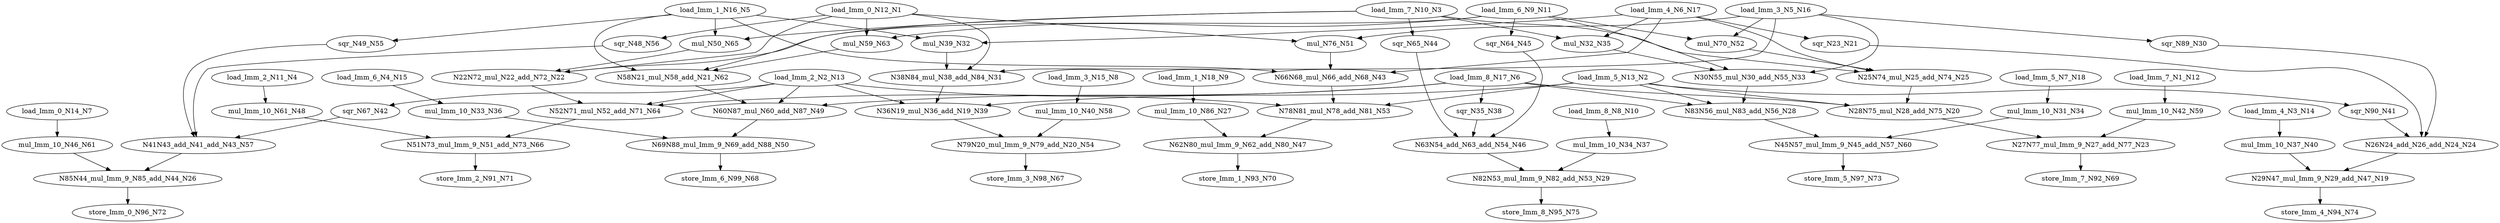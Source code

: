 digraph graphname {
N55 [color="black", label="sqr_N49_N55"];
N74 [color="black", label="store_Imm_4_N94_N74"];
N70 [color="black", label="store_Imm_1_N93_N70"];
N54 [color="black", label="N79N20_mul_Imm_9_N79_add_N20_N54"];
N73 [color="black", label="store_Imm_5_N97_N73"];
N69 [color="black", label="store_Imm_7_N92_N69"];
N58 [color="black", label="mul_Imm_10_N40_N58"];
N68 [color="black", label="store_Imm_6_N99_N68"];
N49 [color="black", label="N60N87_mul_N60_add_N87_N49"];
N48 [color="black", label="mul_Imm_10_N61_N48"];
N65 [color="black", label="mul_N50_N65"];
N64 [color="black", label="N52N71_mul_N52_add_N71_N64"];
N63 [color="black", label="mul_N59_N63"];
N62 [color="black", label="N58N21_mul_N58_add_N21_N62"];
N61 [color="black", label="mul_Imm_10_N46_N61"];
N60 [color="black", label="N45N57_mul_Imm_9_N45_add_N57_N60"];
N41 [color="black", label="sqr_N90_N41"];
N40 [color="black", label="mul_Imm_10_N37_N40"];
N43 [color="black", label="N66N68_mul_N66_add_N68_N43"];
N42 [color="black", label="sqr_N67_N42"];
N45 [color="black", label="sqr_N64_N45"];
N44 [color="black", label="sqr_N65_N44"];
N47 [color="black", label="N62N80_mul_Imm_9_N62_add_N80_N47"];
N46 [color="black", label="N63N54_add_N63_add_N54_N46"];
N29 [color="black", label="N82N53_mul_Imm_9_N82_add_N53_N29"];
N28 [color="black", label="N83N56_mul_N83_add_N56_N28"];
N59 [color="black", label="mul_Imm_10_N42_N59"];
N23 [color="black", label="N27N77_mul_Imm_9_N27_add_N77_N23"];
N22 [color="black", label="N22N72_mul_N22_add_N72_N22"];
N21 [color="black", label="sqr_N23_N21"];
N20 [color="black", label="N28N75_mul_N28_add_N75_N20"];
N27 [color="black", label="mul_Imm_10_N86_N27"];
N26 [color="black", label="N85N44_mul_Imm_9_N85_add_N44_N26"];
N25 [color="black", label="N25N74_mul_N25_add_N74_N25"];
N24 [color="black", label="N26N24_add_N26_add_N24_N24"];
N67 [color="black", label="store_Imm_3_N98_N67"];
N75 [color="black", label="store_Imm_8_N95_N75"];
N66 [color="black", label="N51N73_mul_Imm_9_N51_add_N73_N66"];
N8 [color="black", label="load_Imm_3_N15_N8"];
N9 [color="black", label="load_Imm_1_N18_N9"];
N71 [color="black", label="store_Imm_2_N91_N71"];
N1 [color="black", label="load_Imm_0_N12_N1"];
N2 [color="black", label="load_Imm_5_N13_N2"];
N3 [color="black", label="load_Imm_7_N10_N3"];
N4 [color="black", label="load_Imm_2_N11_N4"];
N5 [color="black", label="load_Imm_1_N16_N5"];
N6 [color="black", label="load_Imm_8_N17_N6"];
N7 [color="black", label="load_Imm_0_N14_N7"];
N12 [color="black", label="load_Imm_7_N1_N12"];
N13 [color="black", label="load_Imm_2_N2_N13"];
N10 [color="black", label="load_Imm_8_N8_N10"];
N11 [color="black", label="load_Imm_6_N9_N11"];
N16 [color="black", label="load_Imm_3_N5_N16"];
N17 [color="black", label="load_Imm_4_N6_N17"];
N14 [color="black", label="load_Imm_4_N3_N14"];
N15 [color="black", label="load_Imm_6_N4_N15"];
N56 [color="black", label="sqr_N48_N56"];
N57 [color="black", label="N41N43_add_N41_add_N43_N57"];
N18 [color="black", label="load_Imm_5_N7_N18"];
N19 [color="black", label="N29N47_mul_Imm_9_N29_add_N47_N19"];
N52 [color="black", label="mul_N70_N52"];
N53 [color="black", label="N78N81_mul_N78_add_N81_N53"];
N50 [color="black", label="N69N88_mul_Imm_9_N69_add_N88_N50"];
N51 [color="black", label="mul_N76_N51"];
N38 [color="black", label="sqr_N35_N38"];
N39 [color="black", label="N36N19_mul_N36_add_N19_N39"];
N72 [color="black", label="store_Imm_0_N96_N72"];
N30 [color="black", label="sqr_N89_N30"];
N31 [color="black", label="N38N84_mul_N38_add_N84_N31"];
N32 [color="black", label="mul_N39_N32"];
N33 [color="black", label="N30N55_mul_N30_add_N55_N33"];
N34 [color="black", label="mul_Imm_10_N31_N34"];
N35 [color="black", label="mul_N32_N35"];
N36 [color="black", label="mul_Imm_10_N33_N36"];
N37 [color="black", label="mul_Imm_10_N34_N37"];
N55 -> N57;
N54 -> N67;
N58 -> N54;
N49 -> N50;
N48 -> N66;
N65 -> N22;
N64 -> N66;
N63 -> N62;
N62 -> N49;
N61 -> N26;
N60 -> N73;
N41 -> N24;
N40 -> N19;
N43 -> N53;
N42 -> N57;
N45 -> N46;
N44 -> N46;
N47 -> N70;
N46 -> N29;
N29 -> N75;
N28 -> N60;
N59 -> N23;
N23 -> N69;
N22 -> N64;
N21 -> N24;
N20 -> N23;
N27 -> N47;
N26 -> N72;
N25 -> N20;
N24 -> N19;
N66 -> N71;
N8 -> N58;
N9 -> N27;
N1 -> N51;
N1 -> N22;
N1 -> N63;
N1 -> N31;
N1 -> N56;
N2 -> N39;
N2 -> N41;
N2 -> N53;
N2 -> N28;
N2 -> N20;
N3 -> N62;
N3 -> N65;
N3 -> N44;
N3 -> N35;
N3 -> N25;
N4 -> N48;
N5 -> N55;
N5 -> N32;
N5 -> N62;
N5 -> N65;
N5 -> N43;
N6 -> N20;
N6 -> N49;
N6 -> N28;
N6 -> N64;
N6 -> N38;
N7 -> N61;
N12 -> N59;
N13 -> N64;
N13 -> N49;
N13 -> N42;
N13 -> N53;
N13 -> N39;
N10 -> N37;
N11 -> N45;
N11 -> N63;
N11 -> N33;
N11 -> N22;
N11 -> N52;
N16 -> N30;
N16 -> N52;
N16 -> N51;
N16 -> N31;
N16 -> N33;
N17 -> N25;
N17 -> N32;
N17 -> N43;
N17 -> N35;
N17 -> N21;
N14 -> N40;
N15 -> N36;
N56 -> N57;
N57 -> N26;
N18 -> N34;
N19 -> N74;
N52 -> N25;
N53 -> N47;
N50 -> N68;
N51 -> N43;
N38 -> N46;
N39 -> N54;
N30 -> N24;
N31 -> N39;
N32 -> N31;
N33 -> N28;
N34 -> N60;
N35 -> N33;
N36 -> N50;
N37 -> N29;
}
